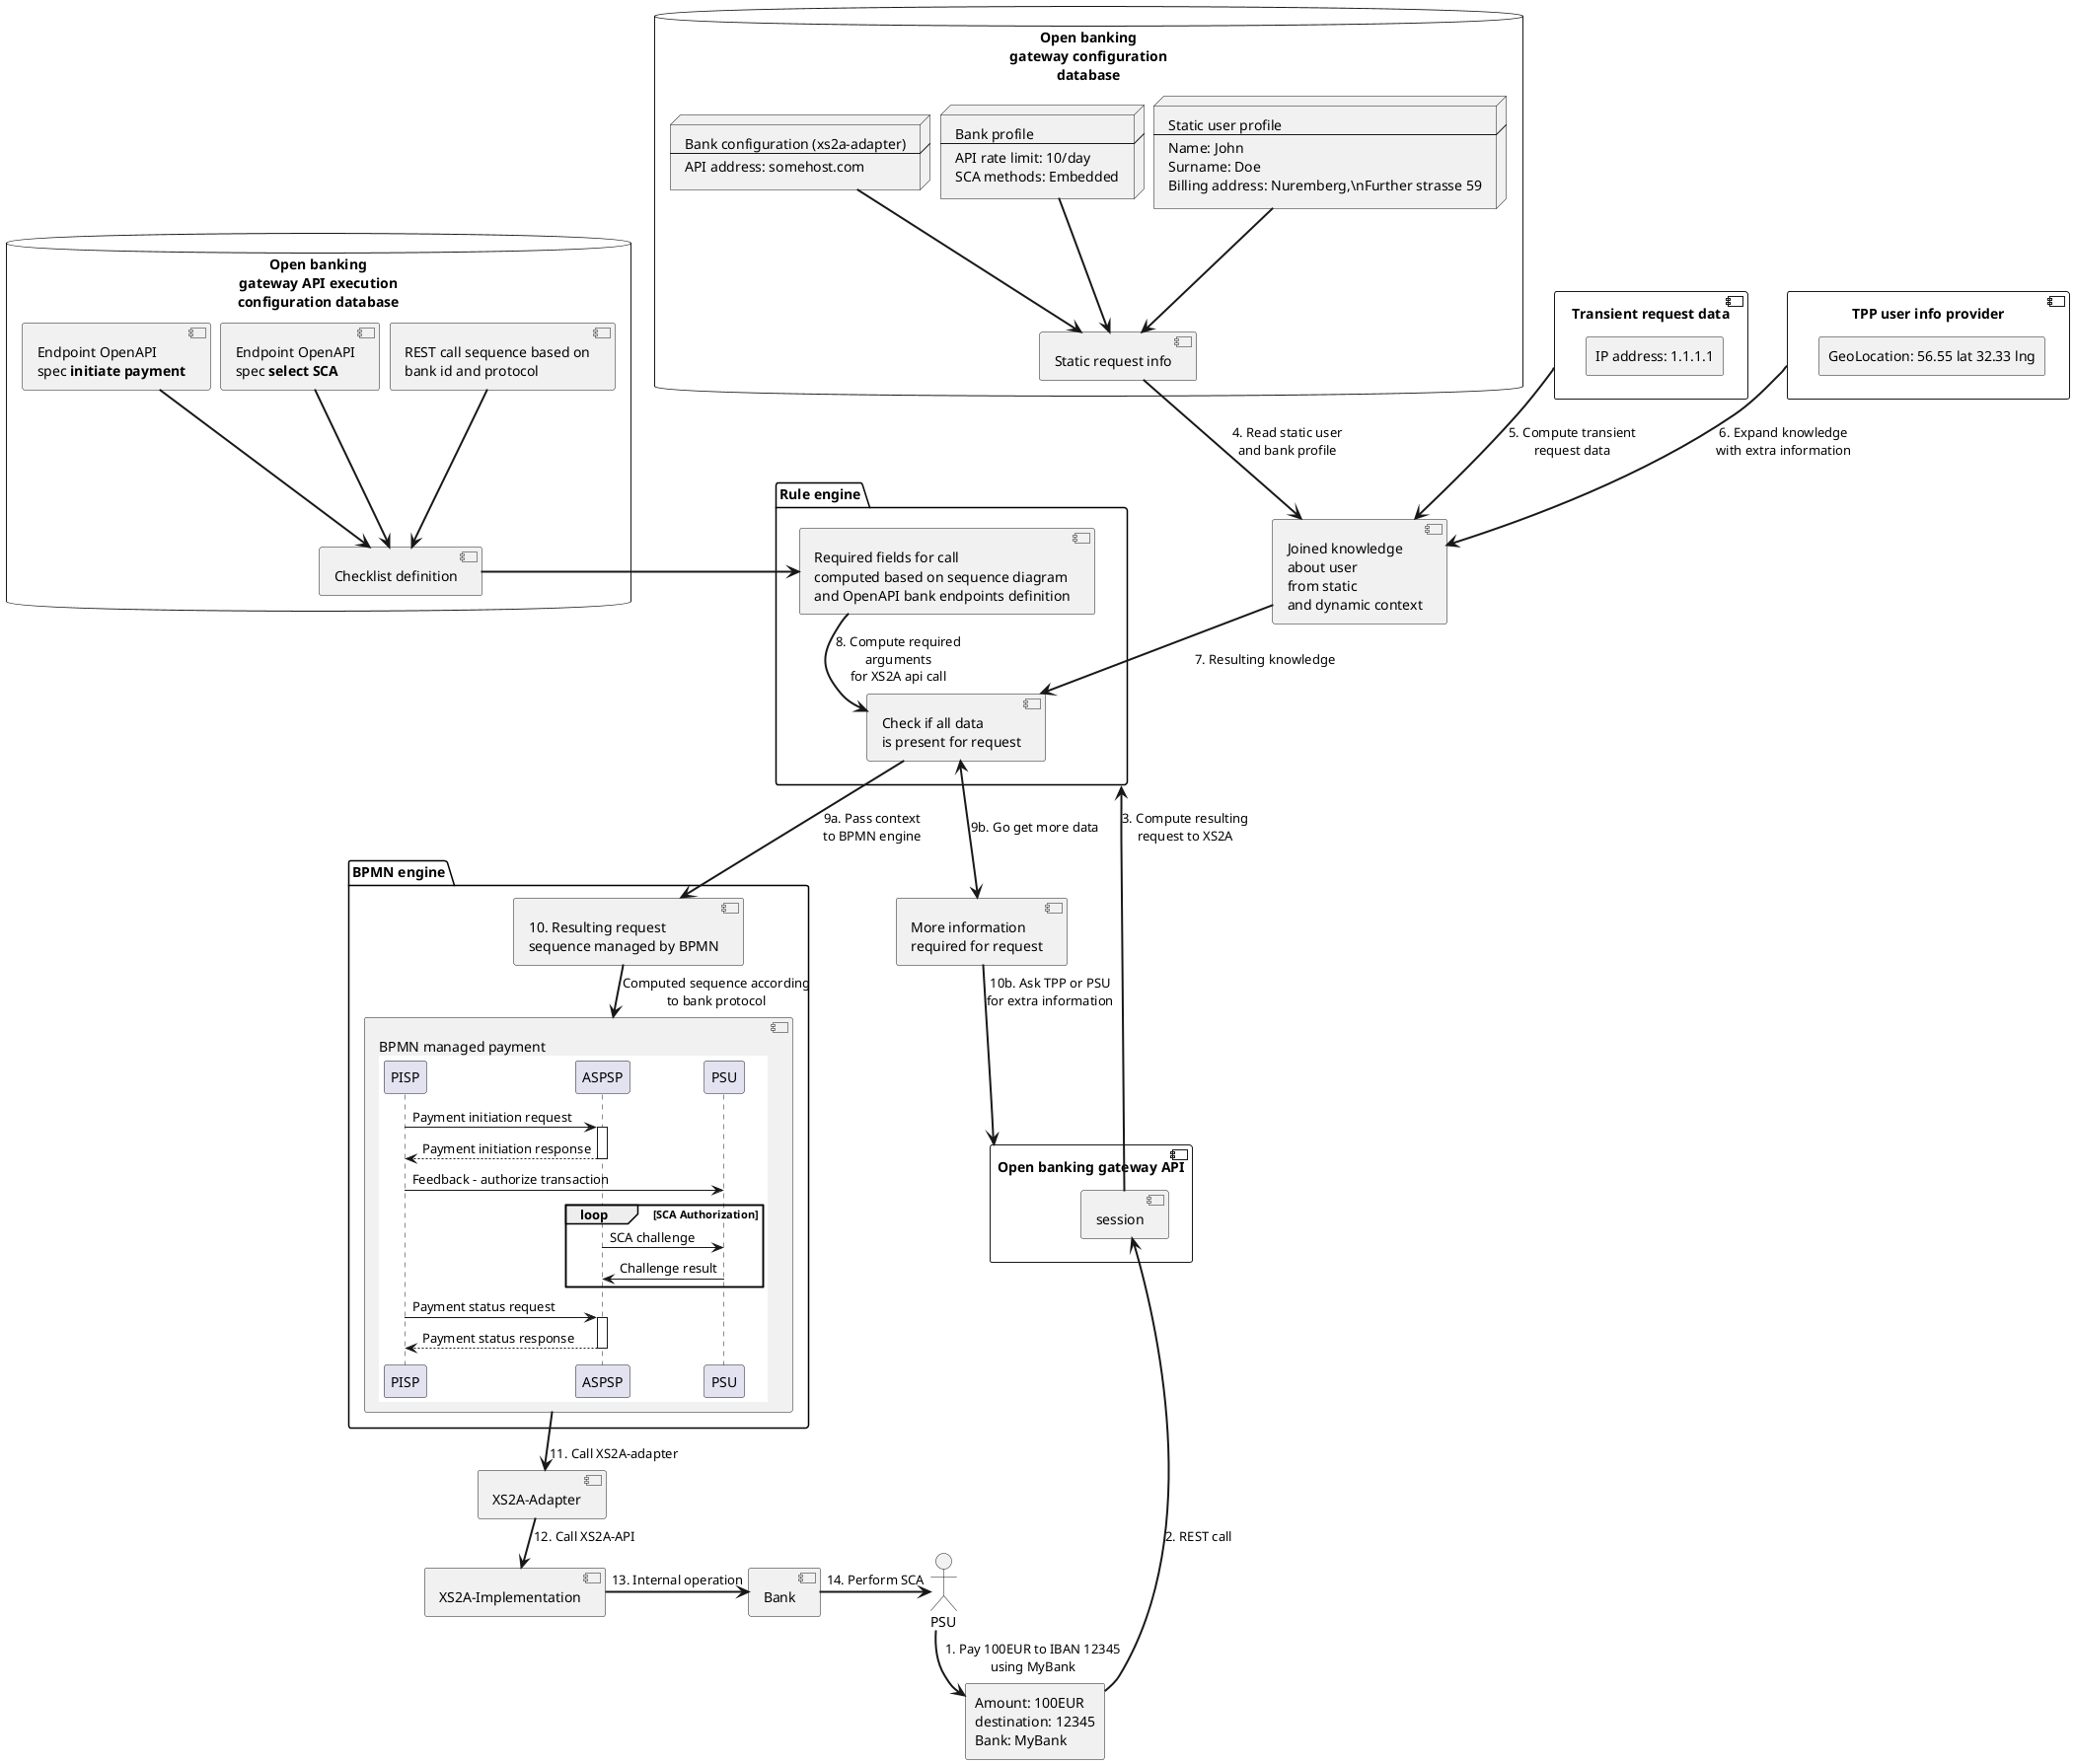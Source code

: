 @startuml
skinparam nodesep 10
skinparam ranksep 10
'left to right direction

actor PSU

rectangle PaymentRequest [
   Amount: 100EUR
   destination: 12345
   Bank: MyBank
]

component "Open banking gateway API" as OBA {
   component session
}

database "Open banking\ngateway configuration\ndatabase" as OBADB {
  node tppUserProfile [
    Static user profile
    ---
    Name: John
    Surname: Doe
    Billing address: Nuremberg,\nFurther strasse 59
  ]
  node bankProfile [
    Bank profile
    ---
    API rate limit: 10/day
    SCA methods: Embedded
  ]
  node bankConfiguration [
    Bank configuration (xs2a-adapter)
    ---
    API address: somehost.com
  ]
  component "Static request info" as requestInfo

  tppUserProfile ==> requestInfo
  bankProfile ==> requestInfo
  bankConfiguration ==> requestInfo
}

component "XS2A-Adapter" as adapter
component "Transient request data" as transientData {
  rectangle "IP address: 1.1.1.1" as IP
}

component "TPP user info provider" as extraUserInfo {
  rectangle "GeoLocation: 56.55 lat 32.33 lng" as GEO
}


component "Joined knowledge\nabout user\nfrom static\nand dynamic context" as knowledge

database "Open banking\ngateway API execution\nconfiguration database" as executions {
  component "REST call sequence based on\nbank id and protocol" as sequence
  component "Endpoint OpenAPI\nspec <b>select SCA</b>" as scaEndpointSpec
  component "Endpoint OpenAPI\nspec <b>initiate payment</b>" as payEndpointSpec
  component "Checklist definition" as checklist
  sequence ==> checklist
  scaEndpointSpec ==> checklist
  payEndpointSpec ==> checklist
}

package "Rule engine" as ruleEngine {
  component "Required fields for call\ncomputed based on sequence diagram\nand OpenAPI bank endpoints definition" as requiredTemplate
  component "Check if all data\nis present for request" as askForExtraInfo
}

package "BPMN engine" as bpmnEngine {
  component "10. Resulting request\nsequence managed by BPMN" as resultingRequest
  component Sequence [
      BPMN managed payment
      {{
          PISP -> ASPSP ++ : Payment initiation request
          return Payment initiation response
          PISP -> PSU : Feedback - authorize transaction
          loop SCA Authorization
            ASPSP -> PSU : SCA challenge
            PSU -> ASPSP : Challenge result
          end
          PISP -> ASPSP ++ : Payment status request
          return Payment status response
      }}
  ]
}

component "More information\nrequired for request" as moreInformationNeeded
component "XS2A-Implementation" as xs2aImpl
component "Bank" as bank

PSU ==> PaymentRequest : 1. Pay 100EUR to IBAN 12345\nusing MyBank
PaymentRequest ==> session : 2. REST call
session ==> ruleEngine : 3. Compute resulting\nrequest to XS2A
requestInfo ==> knowledge : 4. Read static user\nand bank profile
transientData ==> knowledge : 5. Compute transient\nrequest data
extraUserInfo ==> knowledge : 6. Expand knowledge\nwith extra information
checklist =right=> requiredTemplate
knowledge ==> askForExtraInfo : 7. Resulting knowledge
requiredTemplate ==> askForExtraInfo : 8. Compute required\narguments\nfor XS2A api call
askForExtraInfo <==> moreInformationNeeded : 9b. Go get more data
moreInformationNeeded ==> OBA : 10b. Ask TPP or PSU\nfor extra information
resultingRequest ==> Sequence : Computed sequence according\nto bank protocol
askForExtraInfo ==> resultingRequest : 9a. Pass context\nto BPMN engine
Sequence ==> adapter : 11. Call XS2A-adapter
adapter ==> xs2aImpl : 12. Call XS2A-API
xs2aImpl =right=> bank : 13. Internal operation
bank =right=> PSU : 14. Perform SCA
@enduml